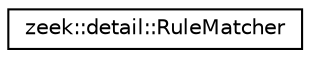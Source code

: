 digraph "Graphical Class Hierarchy"
{
 // LATEX_PDF_SIZE
  edge [fontname="Helvetica",fontsize="10",labelfontname="Helvetica",labelfontsize="10"];
  node [fontname="Helvetica",fontsize="10",shape=record];
  rankdir="LR";
  Node0 [label="zeek::detail::RuleMatcher",height=0.2,width=0.4,color="black", fillcolor="white", style="filled",URL="$d4/dc4/classzeek_1_1detail_1_1RuleMatcher.html",tooltip=" "];
}
